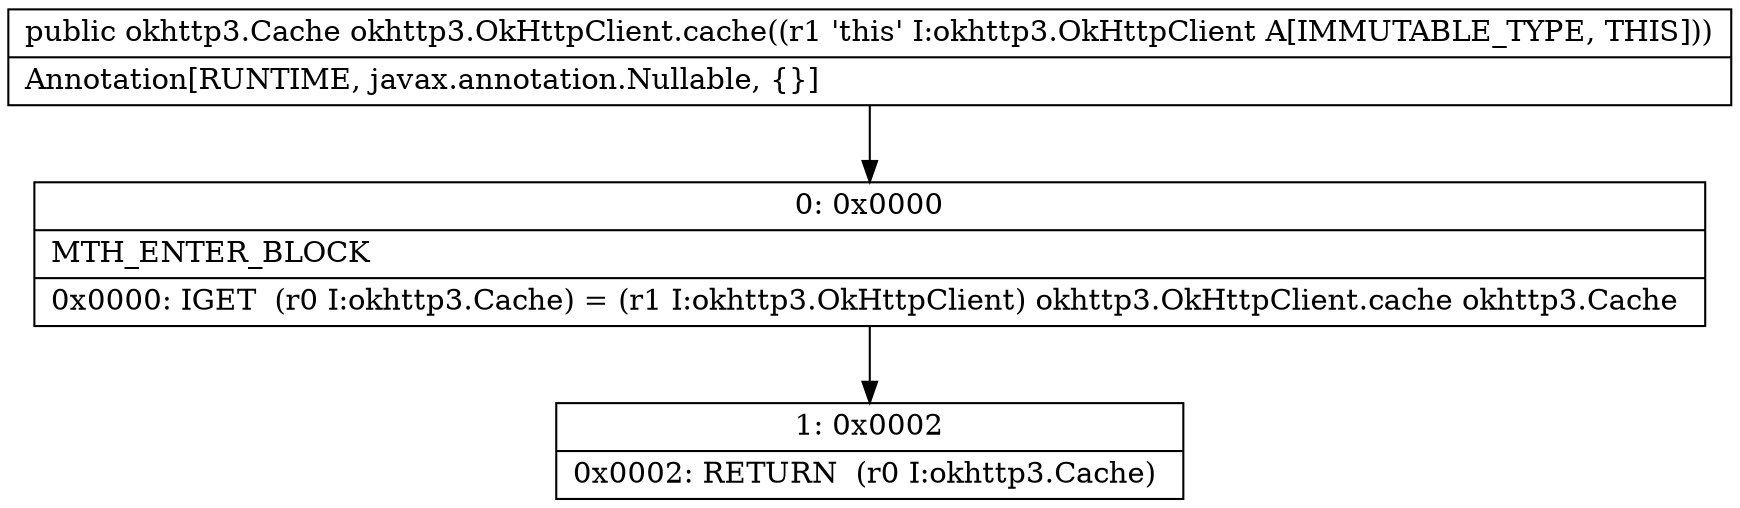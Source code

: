 digraph "CFG forokhttp3.OkHttpClient.cache()Lokhttp3\/Cache;" {
Node_0 [shape=record,label="{0\:\ 0x0000|MTH_ENTER_BLOCK\l|0x0000: IGET  (r0 I:okhttp3.Cache) = (r1 I:okhttp3.OkHttpClient) okhttp3.OkHttpClient.cache okhttp3.Cache \l}"];
Node_1 [shape=record,label="{1\:\ 0x0002|0x0002: RETURN  (r0 I:okhttp3.Cache) \l}"];
MethodNode[shape=record,label="{public okhttp3.Cache okhttp3.OkHttpClient.cache((r1 'this' I:okhttp3.OkHttpClient A[IMMUTABLE_TYPE, THIS]))  | Annotation[RUNTIME, javax.annotation.Nullable, \{\}]\l}"];
MethodNode -> Node_0;
Node_0 -> Node_1;
}

